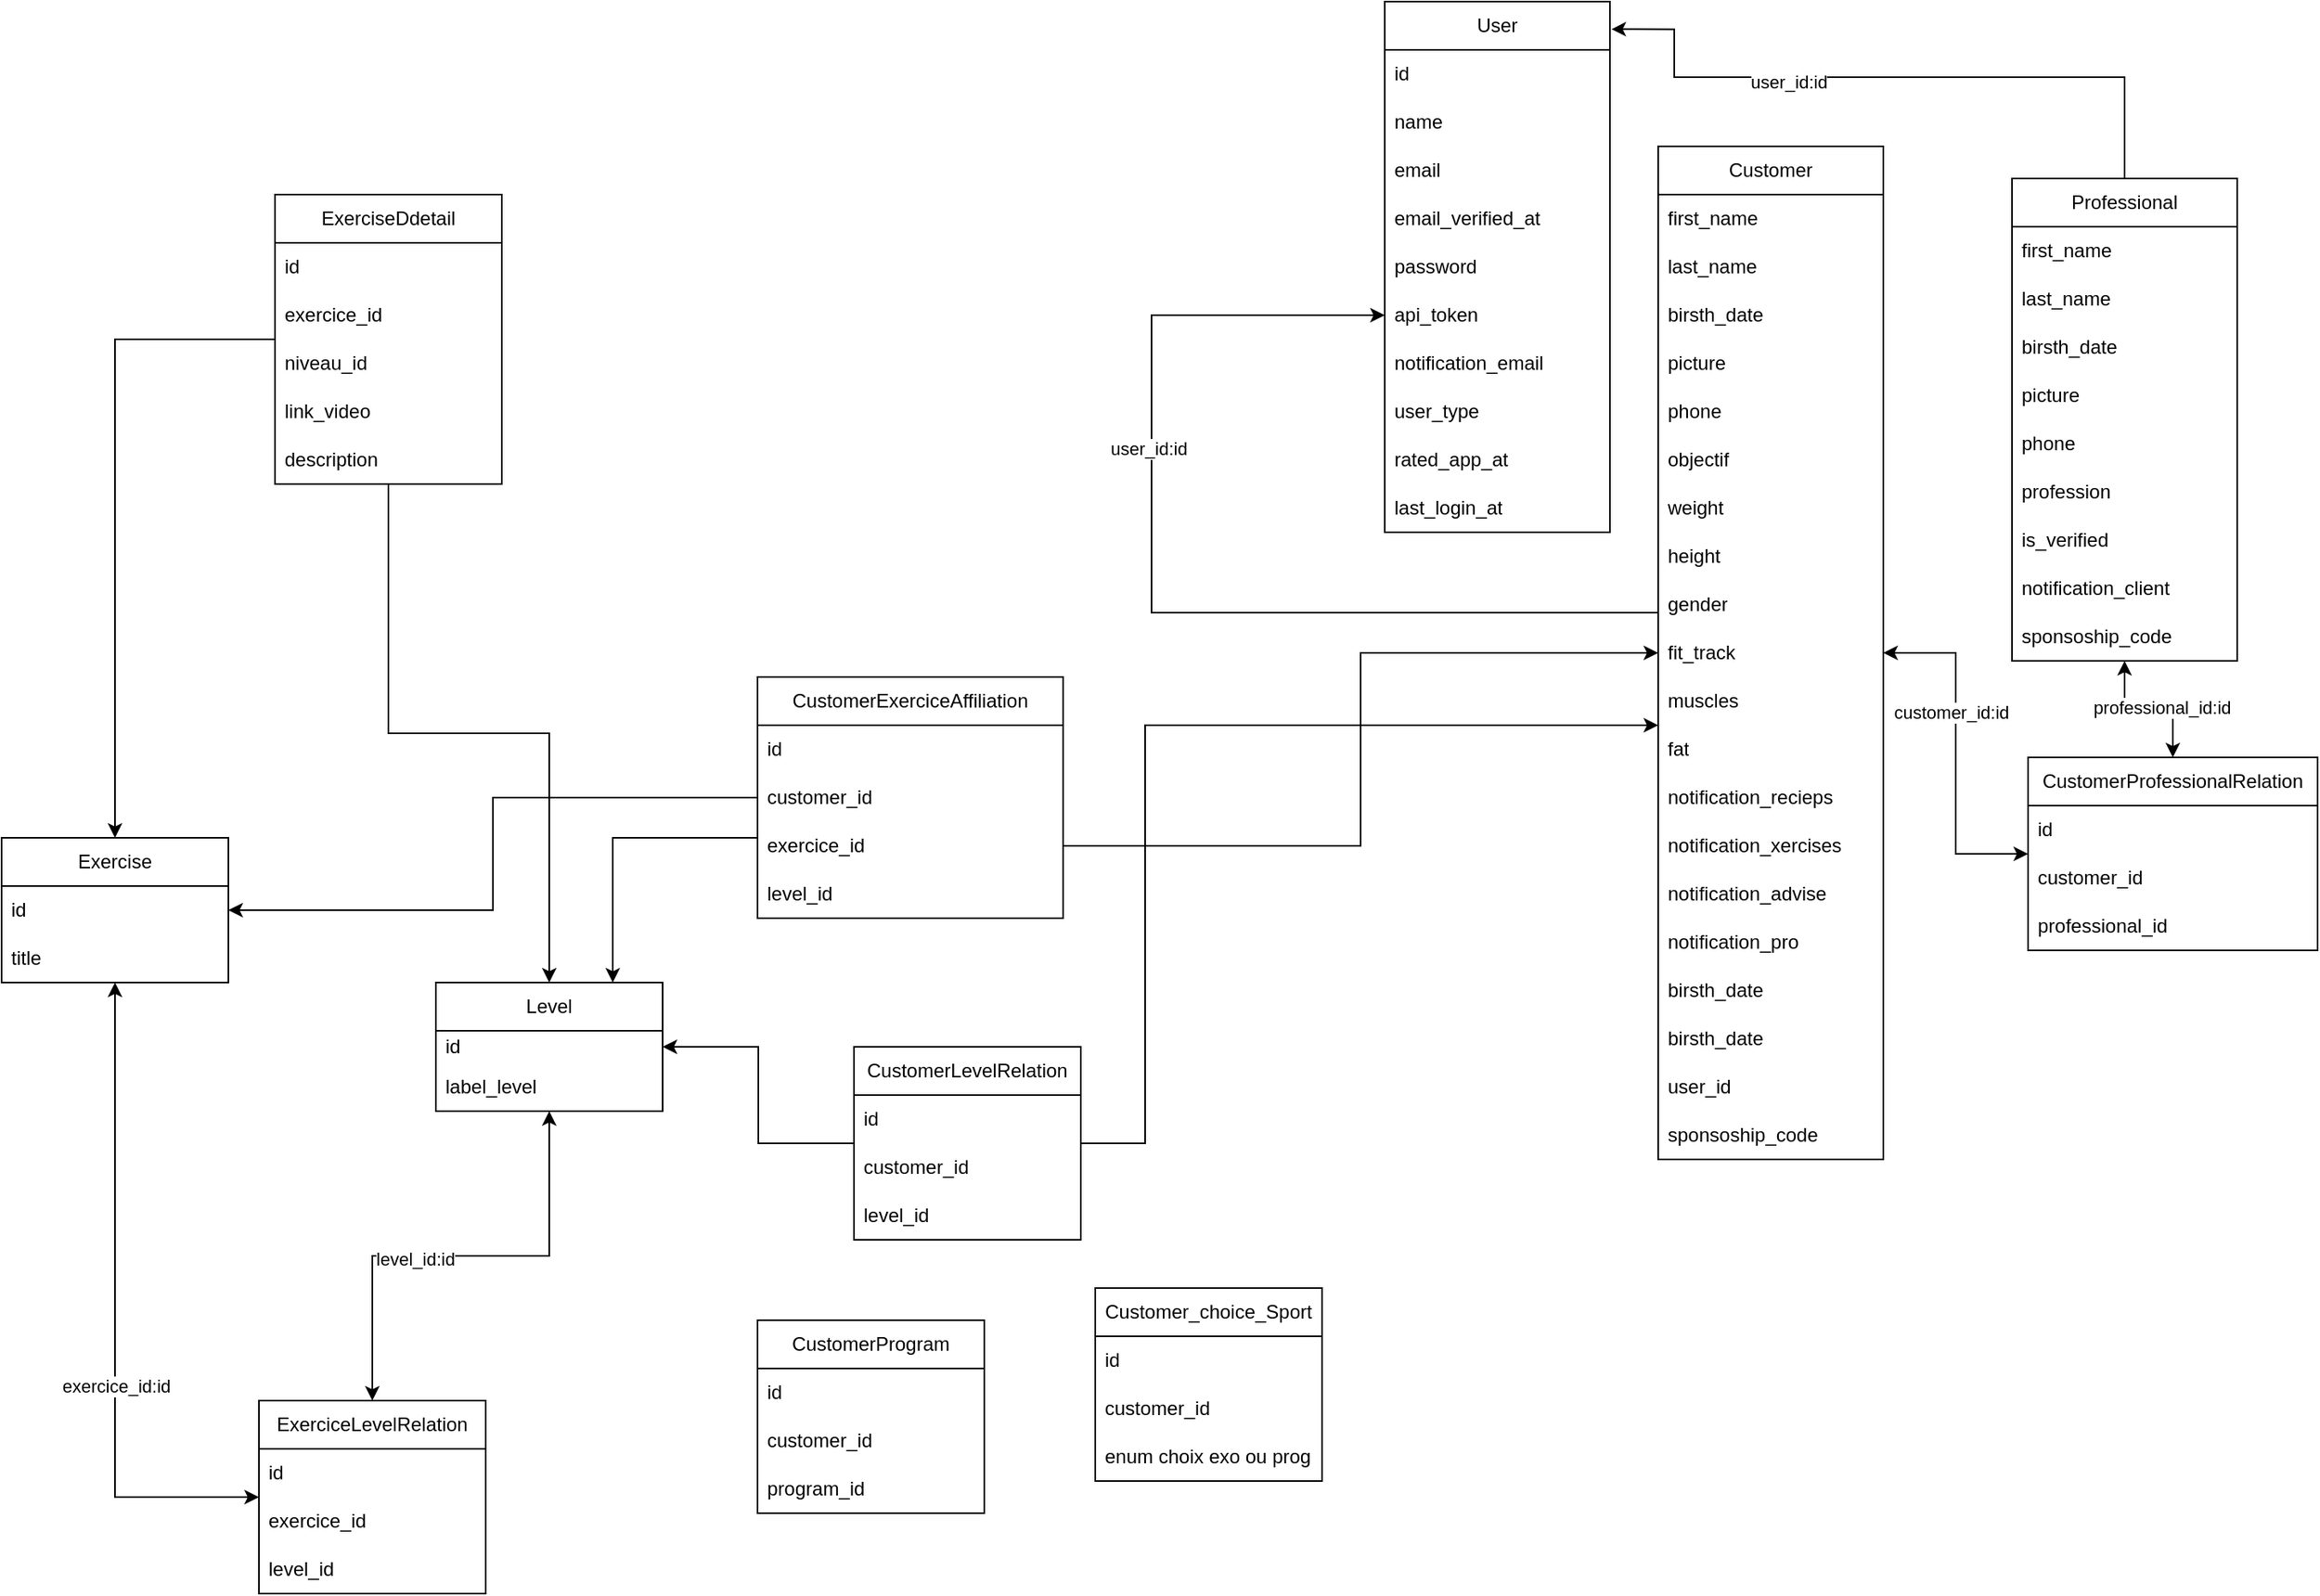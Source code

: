 <mxfile version="22.1.21" type="github">
  <diagram name="Page-1" id="-btVDJnAOsb9r5y344Yb">
    <mxGraphModel dx="2034" dy="1367" grid="1" gridSize="10" guides="1" tooltips="1" connect="1" arrows="1" fold="1" page="1" pageScale="1" pageWidth="827" pageHeight="1169" math="0" shadow="0">
      <root>
        <mxCell id="0" />
        <mxCell id="1" parent="0" />
        <mxCell id="vdO3cK1JsAac6ZCJuxiq-1" value="User" style="swimlane;fontStyle=0;childLayout=stackLayout;horizontal=1;startSize=30;horizontalStack=0;resizeParent=1;resizeParentMax=0;resizeLast=0;collapsible=1;marginBottom=0;whiteSpace=wrap;html=1;" vertex="1" parent="1">
          <mxGeometry x="480" y="80" width="140" height="330" as="geometry" />
        </mxCell>
        <mxCell id="vdO3cK1JsAac6ZCJuxiq-2" value="id" style="text;strokeColor=none;fillColor=none;align=left;verticalAlign=middle;spacingLeft=4;spacingRight=4;overflow=hidden;points=[[0,0.5],[1,0.5]];portConstraint=eastwest;rotatable=0;whiteSpace=wrap;html=1;" vertex="1" parent="vdO3cK1JsAac6ZCJuxiq-1">
          <mxGeometry y="30" width="140" height="30" as="geometry" />
        </mxCell>
        <mxCell id="vdO3cK1JsAac6ZCJuxiq-3" value="name" style="text;strokeColor=none;fillColor=none;align=left;verticalAlign=middle;spacingLeft=4;spacingRight=4;overflow=hidden;points=[[0,0.5],[1,0.5]];portConstraint=eastwest;rotatable=0;whiteSpace=wrap;html=1;" vertex="1" parent="vdO3cK1JsAac6ZCJuxiq-1">
          <mxGeometry y="60" width="140" height="30" as="geometry" />
        </mxCell>
        <mxCell id="vdO3cK1JsAac6ZCJuxiq-5" value="email" style="text;strokeColor=none;fillColor=none;align=left;verticalAlign=middle;spacingLeft=4;spacingRight=4;overflow=hidden;points=[[0,0.5],[1,0.5]];portConstraint=eastwest;rotatable=0;whiteSpace=wrap;html=1;" vertex="1" parent="vdO3cK1JsAac6ZCJuxiq-1">
          <mxGeometry y="90" width="140" height="30" as="geometry" />
        </mxCell>
        <mxCell id="vdO3cK1JsAac6ZCJuxiq-4" value="email_verified_at" style="text;strokeColor=none;fillColor=none;align=left;verticalAlign=middle;spacingLeft=4;spacingRight=4;overflow=hidden;points=[[0,0.5],[1,0.5]];portConstraint=eastwest;rotatable=0;whiteSpace=wrap;html=1;" vertex="1" parent="vdO3cK1JsAac6ZCJuxiq-1">
          <mxGeometry y="120" width="140" height="30" as="geometry" />
        </mxCell>
        <mxCell id="vdO3cK1JsAac6ZCJuxiq-11" value="password" style="text;strokeColor=none;fillColor=none;align=left;verticalAlign=middle;spacingLeft=4;spacingRight=4;overflow=hidden;points=[[0,0.5],[1,0.5]];portConstraint=eastwest;rotatable=0;whiteSpace=wrap;html=1;" vertex="1" parent="vdO3cK1JsAac6ZCJuxiq-1">
          <mxGeometry y="150" width="140" height="30" as="geometry" />
        </mxCell>
        <mxCell id="vdO3cK1JsAac6ZCJuxiq-12" value="api_token" style="text;strokeColor=none;fillColor=none;align=left;verticalAlign=middle;spacingLeft=4;spacingRight=4;overflow=hidden;points=[[0,0.5],[1,0.5]];portConstraint=eastwest;rotatable=0;whiteSpace=wrap;html=1;" vertex="1" parent="vdO3cK1JsAac6ZCJuxiq-1">
          <mxGeometry y="180" width="140" height="30" as="geometry" />
        </mxCell>
        <mxCell id="vdO3cK1JsAac6ZCJuxiq-13" value="notification_email" style="text;strokeColor=none;fillColor=none;align=left;verticalAlign=middle;spacingLeft=4;spacingRight=4;overflow=hidden;points=[[0,0.5],[1,0.5]];portConstraint=eastwest;rotatable=0;whiteSpace=wrap;html=1;" vertex="1" parent="vdO3cK1JsAac6ZCJuxiq-1">
          <mxGeometry y="210" width="140" height="30" as="geometry" />
        </mxCell>
        <mxCell id="vdO3cK1JsAac6ZCJuxiq-14" value="user_type" style="text;strokeColor=none;fillColor=none;align=left;verticalAlign=middle;spacingLeft=4;spacingRight=4;overflow=hidden;points=[[0,0.5],[1,0.5]];portConstraint=eastwest;rotatable=0;whiteSpace=wrap;html=1;" vertex="1" parent="vdO3cK1JsAac6ZCJuxiq-1">
          <mxGeometry y="240" width="140" height="30" as="geometry" />
        </mxCell>
        <mxCell id="vdO3cK1JsAac6ZCJuxiq-10" value="rated_app_at" style="text;strokeColor=none;fillColor=none;align=left;verticalAlign=middle;spacingLeft=4;spacingRight=4;overflow=hidden;points=[[0,0.5],[1,0.5]];portConstraint=eastwest;rotatable=0;whiteSpace=wrap;html=1;" vertex="1" parent="vdO3cK1JsAac6ZCJuxiq-1">
          <mxGeometry y="270" width="140" height="30" as="geometry" />
        </mxCell>
        <mxCell id="vdO3cK1JsAac6ZCJuxiq-8" value="last_login_at" style="text;strokeColor=none;fillColor=none;align=left;verticalAlign=middle;spacingLeft=4;spacingRight=4;overflow=hidden;points=[[0,0.5],[1,0.5]];portConstraint=eastwest;rotatable=0;whiteSpace=wrap;html=1;" vertex="1" parent="vdO3cK1JsAac6ZCJuxiq-1">
          <mxGeometry y="300" width="140" height="30" as="geometry" />
        </mxCell>
        <mxCell id="vdO3cK1JsAac6ZCJuxiq-118" style="edgeStyle=orthogonalEdgeStyle;rounded=0;orthogonalLoop=1;jettySize=auto;html=1;" edge="1" parent="1" source="vdO3cK1JsAac6ZCJuxiq-16" target="vdO3cK1JsAac6ZCJuxiq-1">
          <mxGeometry relative="1" as="geometry">
            <Array as="points">
              <mxPoint x="335" y="460" />
              <mxPoint x="335" y="275" />
            </Array>
          </mxGeometry>
        </mxCell>
        <mxCell id="vdO3cK1JsAac6ZCJuxiq-124" value="user_id:id" style="edgeLabel;html=1;align=center;verticalAlign=middle;resizable=0;points=[];" vertex="1" connectable="0" parent="vdO3cK1JsAac6ZCJuxiq-118">
          <mxGeometry x="0.293" y="2" relative="1" as="geometry">
            <mxPoint as="offset" />
          </mxGeometry>
        </mxCell>
        <mxCell id="vdO3cK1JsAac6ZCJuxiq-16" value="Customer" style="swimlane;fontStyle=0;childLayout=stackLayout;horizontal=1;startSize=30;horizontalStack=0;resizeParent=1;resizeParentMax=0;resizeLast=0;collapsible=1;marginBottom=0;whiteSpace=wrap;html=1;" vertex="1" parent="1">
          <mxGeometry x="650" y="170" width="140" height="630" as="geometry" />
        </mxCell>
        <mxCell id="vdO3cK1JsAac6ZCJuxiq-17" value="first_name" style="text;strokeColor=none;fillColor=none;align=left;verticalAlign=middle;spacingLeft=4;spacingRight=4;overflow=hidden;points=[[0,0.5],[1,0.5]];portConstraint=eastwest;rotatable=0;whiteSpace=wrap;html=1;" vertex="1" parent="vdO3cK1JsAac6ZCJuxiq-16">
          <mxGeometry y="30" width="140" height="30" as="geometry" />
        </mxCell>
        <mxCell id="vdO3cK1JsAac6ZCJuxiq-18" value="last_name" style="text;strokeColor=none;fillColor=none;align=left;verticalAlign=middle;spacingLeft=4;spacingRight=4;overflow=hidden;points=[[0,0.5],[1,0.5]];portConstraint=eastwest;rotatable=0;whiteSpace=wrap;html=1;" vertex="1" parent="vdO3cK1JsAac6ZCJuxiq-16">
          <mxGeometry y="60" width="140" height="30" as="geometry" />
        </mxCell>
        <mxCell id="vdO3cK1JsAac6ZCJuxiq-20" value="birsth_date" style="text;strokeColor=none;fillColor=none;align=left;verticalAlign=middle;spacingLeft=4;spacingRight=4;overflow=hidden;points=[[0,0.5],[1,0.5]];portConstraint=eastwest;rotatable=0;whiteSpace=wrap;html=1;" vertex="1" parent="vdO3cK1JsAac6ZCJuxiq-16">
          <mxGeometry y="90" width="140" height="30" as="geometry" />
        </mxCell>
        <mxCell id="vdO3cK1JsAac6ZCJuxiq-72" value="picture" style="text;strokeColor=none;fillColor=none;align=left;verticalAlign=middle;spacingLeft=4;spacingRight=4;overflow=hidden;points=[[0,0.5],[1,0.5]];portConstraint=eastwest;rotatable=0;whiteSpace=wrap;html=1;" vertex="1" parent="vdO3cK1JsAac6ZCJuxiq-16">
          <mxGeometry y="120" width="140" height="30" as="geometry" />
        </mxCell>
        <mxCell id="vdO3cK1JsAac6ZCJuxiq-25" value="phone" style="text;strokeColor=none;fillColor=none;align=left;verticalAlign=middle;spacingLeft=4;spacingRight=4;overflow=hidden;points=[[0,0.5],[1,0.5]];portConstraint=eastwest;rotatable=0;whiteSpace=wrap;html=1;" vertex="1" parent="vdO3cK1JsAac6ZCJuxiq-16">
          <mxGeometry y="150" width="140" height="30" as="geometry" />
        </mxCell>
        <mxCell id="vdO3cK1JsAac6ZCJuxiq-24" value="objectif&amp;nbsp;" style="text;strokeColor=none;fillColor=none;align=left;verticalAlign=middle;spacingLeft=4;spacingRight=4;overflow=hidden;points=[[0,0.5],[1,0.5]];portConstraint=eastwest;rotatable=0;whiteSpace=wrap;html=1;" vertex="1" parent="vdO3cK1JsAac6ZCJuxiq-16">
          <mxGeometry y="180" width="140" height="30" as="geometry" />
        </mxCell>
        <mxCell id="vdO3cK1JsAac6ZCJuxiq-23" value="weight" style="text;strokeColor=none;fillColor=none;align=left;verticalAlign=middle;spacingLeft=4;spacingRight=4;overflow=hidden;points=[[0,0.5],[1,0.5]];portConstraint=eastwest;rotatable=0;whiteSpace=wrap;html=1;" vertex="1" parent="vdO3cK1JsAac6ZCJuxiq-16">
          <mxGeometry y="210" width="140" height="30" as="geometry" />
        </mxCell>
        <mxCell id="vdO3cK1JsAac6ZCJuxiq-22" value="height" style="text;strokeColor=none;fillColor=none;align=left;verticalAlign=middle;spacingLeft=4;spacingRight=4;overflow=hidden;points=[[0,0.5],[1,0.5]];portConstraint=eastwest;rotatable=0;whiteSpace=wrap;html=1;" vertex="1" parent="vdO3cK1JsAac6ZCJuxiq-16">
          <mxGeometry y="240" width="140" height="30" as="geometry" />
        </mxCell>
        <mxCell id="vdO3cK1JsAac6ZCJuxiq-19" value="gender" style="text;strokeColor=none;fillColor=none;align=left;verticalAlign=middle;spacingLeft=4;spacingRight=4;overflow=hidden;points=[[0,0.5],[1,0.5]];portConstraint=eastwest;rotatable=0;whiteSpace=wrap;html=1;" vertex="1" parent="vdO3cK1JsAac6ZCJuxiq-16">
          <mxGeometry y="270" width="140" height="30" as="geometry" />
        </mxCell>
        <mxCell id="vdO3cK1JsAac6ZCJuxiq-76" value="fit_track" style="text;strokeColor=none;fillColor=none;align=left;verticalAlign=middle;spacingLeft=4;spacingRight=4;overflow=hidden;points=[[0,0.5],[1,0.5]];portConstraint=eastwest;rotatable=0;whiteSpace=wrap;html=1;" vertex="1" parent="vdO3cK1JsAac6ZCJuxiq-16">
          <mxGeometry y="300" width="140" height="30" as="geometry" />
        </mxCell>
        <mxCell id="vdO3cK1JsAac6ZCJuxiq-75" value="muscles" style="text;strokeColor=none;fillColor=none;align=left;verticalAlign=middle;spacingLeft=4;spacingRight=4;overflow=hidden;points=[[0,0.5],[1,0.5]];portConstraint=eastwest;rotatable=0;whiteSpace=wrap;html=1;" vertex="1" parent="vdO3cK1JsAac6ZCJuxiq-16">
          <mxGeometry y="330" width="140" height="30" as="geometry" />
        </mxCell>
        <mxCell id="vdO3cK1JsAac6ZCJuxiq-26" value="fat" style="text;strokeColor=none;fillColor=none;align=left;verticalAlign=middle;spacingLeft=4;spacingRight=4;overflow=hidden;points=[[0,0.5],[1,0.5]];portConstraint=eastwest;rotatable=0;whiteSpace=wrap;html=1;" vertex="1" parent="vdO3cK1JsAac6ZCJuxiq-16">
          <mxGeometry y="360" width="140" height="30" as="geometry" />
        </mxCell>
        <mxCell id="vdO3cK1JsAac6ZCJuxiq-7" value="notification_recieps" style="text;strokeColor=none;fillColor=none;align=left;verticalAlign=middle;spacingLeft=4;spacingRight=4;overflow=hidden;points=[[0,0.5],[1,0.5]];portConstraint=eastwest;rotatable=0;whiteSpace=wrap;html=1;" vertex="1" parent="vdO3cK1JsAac6ZCJuxiq-16">
          <mxGeometry y="390" width="140" height="30" as="geometry" />
        </mxCell>
        <mxCell id="vdO3cK1JsAac6ZCJuxiq-6" value="notification_xercises" style="text;strokeColor=none;fillColor=none;align=left;verticalAlign=middle;spacingLeft=4;spacingRight=4;overflow=hidden;points=[[0,0.5],[1,0.5]];portConstraint=eastwest;rotatable=0;whiteSpace=wrap;html=1;" vertex="1" parent="vdO3cK1JsAac6ZCJuxiq-16">
          <mxGeometry y="420" width="140" height="30" as="geometry" />
        </mxCell>
        <mxCell id="vdO3cK1JsAac6ZCJuxiq-98" value="notification_advise" style="text;strokeColor=none;fillColor=none;align=left;verticalAlign=middle;spacingLeft=4;spacingRight=4;overflow=hidden;points=[[0,0.5],[1,0.5]];portConstraint=eastwest;rotatable=0;whiteSpace=wrap;html=1;" vertex="1" parent="vdO3cK1JsAac6ZCJuxiq-16">
          <mxGeometry y="450" width="140" height="30" as="geometry" />
        </mxCell>
        <mxCell id="vdO3cK1JsAac6ZCJuxiq-101" value="notification_pro" style="text;strokeColor=none;fillColor=none;align=left;verticalAlign=middle;spacingLeft=4;spacingRight=4;overflow=hidden;points=[[0,0.5],[1,0.5]];portConstraint=eastwest;rotatable=0;whiteSpace=wrap;html=1;" vertex="1" parent="vdO3cK1JsAac6ZCJuxiq-16">
          <mxGeometry y="480" width="140" height="30" as="geometry" />
        </mxCell>
        <mxCell id="vdO3cK1JsAac6ZCJuxiq-73" value="birsth_date" style="text;strokeColor=none;fillColor=none;align=left;verticalAlign=middle;spacingLeft=4;spacingRight=4;overflow=hidden;points=[[0,0.5],[1,0.5]];portConstraint=eastwest;rotatable=0;whiteSpace=wrap;html=1;" vertex="1" parent="vdO3cK1JsAac6ZCJuxiq-16">
          <mxGeometry y="510" width="140" height="30" as="geometry" />
        </mxCell>
        <mxCell id="vdO3cK1JsAac6ZCJuxiq-74" value="birsth_date" style="text;strokeColor=none;fillColor=none;align=left;verticalAlign=middle;spacingLeft=4;spacingRight=4;overflow=hidden;points=[[0,0.5],[1,0.5]];portConstraint=eastwest;rotatable=0;whiteSpace=wrap;html=1;" vertex="1" parent="vdO3cK1JsAac6ZCJuxiq-16">
          <mxGeometry y="540" width="140" height="30" as="geometry" />
        </mxCell>
        <mxCell id="vdO3cK1JsAac6ZCJuxiq-71" value="user_id" style="text;strokeColor=none;fillColor=none;align=left;verticalAlign=middle;spacingLeft=4;spacingRight=4;overflow=hidden;points=[[0,0.5],[1,0.5]];portConstraint=eastwest;rotatable=0;whiteSpace=wrap;html=1;" vertex="1" parent="vdO3cK1JsAac6ZCJuxiq-16">
          <mxGeometry y="570" width="140" height="30" as="geometry" />
        </mxCell>
        <mxCell id="vdO3cK1JsAac6ZCJuxiq-21" value="sponsoship_code" style="text;strokeColor=none;fillColor=none;align=left;verticalAlign=middle;spacingLeft=4;spacingRight=4;overflow=hidden;points=[[0,0.5],[1,0.5]];portConstraint=eastwest;rotatable=0;whiteSpace=wrap;html=1;" vertex="1" parent="vdO3cK1JsAac6ZCJuxiq-16">
          <mxGeometry y="600" width="140" height="30" as="geometry" />
        </mxCell>
        <mxCell id="vdO3cK1JsAac6ZCJuxiq-117" style="edgeStyle=orthogonalEdgeStyle;rounded=0;orthogonalLoop=1;jettySize=auto;html=1;entryX=1.007;entryY=0.052;entryDx=0;entryDy=0;entryPerimeter=0;" edge="1" parent="1" source="vdO3cK1JsAac6ZCJuxiq-80" target="vdO3cK1JsAac6ZCJuxiq-1">
          <mxGeometry relative="1" as="geometry">
            <Array as="points">
              <mxPoint x="660" y="127" />
            </Array>
          </mxGeometry>
        </mxCell>
        <mxCell id="vdO3cK1JsAac6ZCJuxiq-123" value="user_id:id" style="edgeLabel;html=1;align=center;verticalAlign=middle;resizable=0;points=[];" vertex="1" connectable="0" parent="vdO3cK1JsAac6ZCJuxiq-117">
          <mxGeometry x="0.322" y="3" relative="1" as="geometry">
            <mxPoint as="offset" />
          </mxGeometry>
        </mxCell>
        <mxCell id="vdO3cK1JsAac6ZCJuxiq-80" value="Professional" style="swimlane;fontStyle=0;childLayout=stackLayout;horizontal=1;startSize=30;horizontalStack=0;resizeParent=1;resizeParentMax=0;resizeLast=0;collapsible=1;marginBottom=0;whiteSpace=wrap;html=1;" vertex="1" parent="1">
          <mxGeometry x="870" y="190" width="140" height="300" as="geometry" />
        </mxCell>
        <mxCell id="vdO3cK1JsAac6ZCJuxiq-81" value="first_name" style="text;strokeColor=none;fillColor=none;align=left;verticalAlign=middle;spacingLeft=4;spacingRight=4;overflow=hidden;points=[[0,0.5],[1,0.5]];portConstraint=eastwest;rotatable=0;whiteSpace=wrap;html=1;" vertex="1" parent="vdO3cK1JsAac6ZCJuxiq-80">
          <mxGeometry y="30" width="140" height="30" as="geometry" />
        </mxCell>
        <mxCell id="vdO3cK1JsAac6ZCJuxiq-82" value="last_name" style="text;strokeColor=none;fillColor=none;align=left;verticalAlign=middle;spacingLeft=4;spacingRight=4;overflow=hidden;points=[[0,0.5],[1,0.5]];portConstraint=eastwest;rotatable=0;whiteSpace=wrap;html=1;" vertex="1" parent="vdO3cK1JsAac6ZCJuxiq-80">
          <mxGeometry y="60" width="140" height="30" as="geometry" />
        </mxCell>
        <mxCell id="vdO3cK1JsAac6ZCJuxiq-83" value="birsth_date" style="text;strokeColor=none;fillColor=none;align=left;verticalAlign=middle;spacingLeft=4;spacingRight=4;overflow=hidden;points=[[0,0.5],[1,0.5]];portConstraint=eastwest;rotatable=0;whiteSpace=wrap;html=1;" vertex="1" parent="vdO3cK1JsAac6ZCJuxiq-80">
          <mxGeometry y="90" width="140" height="30" as="geometry" />
        </mxCell>
        <mxCell id="vdO3cK1JsAac6ZCJuxiq-84" value="picture" style="text;strokeColor=none;fillColor=none;align=left;verticalAlign=middle;spacingLeft=4;spacingRight=4;overflow=hidden;points=[[0,0.5],[1,0.5]];portConstraint=eastwest;rotatable=0;whiteSpace=wrap;html=1;" vertex="1" parent="vdO3cK1JsAac6ZCJuxiq-80">
          <mxGeometry y="120" width="140" height="30" as="geometry" />
        </mxCell>
        <mxCell id="vdO3cK1JsAac6ZCJuxiq-85" value="phone" style="text;strokeColor=none;fillColor=none;align=left;verticalAlign=middle;spacingLeft=4;spacingRight=4;overflow=hidden;points=[[0,0.5],[1,0.5]];portConstraint=eastwest;rotatable=0;whiteSpace=wrap;html=1;" vertex="1" parent="vdO3cK1JsAac6ZCJuxiq-80">
          <mxGeometry y="150" width="140" height="30" as="geometry" />
        </mxCell>
        <mxCell id="vdO3cK1JsAac6ZCJuxiq-86" value="profession" style="text;strokeColor=none;fillColor=none;align=left;verticalAlign=middle;spacingLeft=4;spacingRight=4;overflow=hidden;points=[[0,0.5],[1,0.5]];portConstraint=eastwest;rotatable=0;whiteSpace=wrap;html=1;" vertex="1" parent="vdO3cK1JsAac6ZCJuxiq-80">
          <mxGeometry y="180" width="140" height="30" as="geometry" />
        </mxCell>
        <mxCell id="vdO3cK1JsAac6ZCJuxiq-87" value="is_verified" style="text;strokeColor=none;fillColor=none;align=left;verticalAlign=middle;spacingLeft=4;spacingRight=4;overflow=hidden;points=[[0,0.5],[1,0.5]];portConstraint=eastwest;rotatable=0;whiteSpace=wrap;html=1;" vertex="1" parent="vdO3cK1JsAac6ZCJuxiq-80">
          <mxGeometry y="210" width="140" height="30" as="geometry" />
        </mxCell>
        <mxCell id="vdO3cK1JsAac6ZCJuxiq-100" value="notification_client" style="text;strokeColor=none;fillColor=none;align=left;verticalAlign=middle;spacingLeft=4;spacingRight=4;overflow=hidden;points=[[0,0.5],[1,0.5]];portConstraint=eastwest;rotatable=0;whiteSpace=wrap;html=1;" vertex="1" parent="vdO3cK1JsAac6ZCJuxiq-80">
          <mxGeometry y="240" width="140" height="30" as="geometry" />
        </mxCell>
        <mxCell id="vdO3cK1JsAac6ZCJuxiq-96" value="sponsoship_code" style="text;strokeColor=none;fillColor=none;align=left;verticalAlign=middle;spacingLeft=4;spacingRight=4;overflow=hidden;points=[[0,0.5],[1,0.5]];portConstraint=eastwest;rotatable=0;whiteSpace=wrap;html=1;" vertex="1" parent="vdO3cK1JsAac6ZCJuxiq-80">
          <mxGeometry y="270" width="140" height="30" as="geometry" />
        </mxCell>
        <mxCell id="vdO3cK1JsAac6ZCJuxiq-115" style="edgeStyle=orthogonalEdgeStyle;rounded=0;orthogonalLoop=1;jettySize=auto;html=1;startArrow=classic;startFill=1;" edge="1" parent="1" source="vdO3cK1JsAac6ZCJuxiq-102" target="vdO3cK1JsAac6ZCJuxiq-80">
          <mxGeometry relative="1" as="geometry" />
        </mxCell>
        <mxCell id="vdO3cK1JsAac6ZCJuxiq-126" value="professional_id:id" style="edgeLabel;html=1;align=center;verticalAlign=middle;resizable=0;points=[];" vertex="1" connectable="0" parent="vdO3cK1JsAac6ZCJuxiq-115">
          <mxGeometry x="-0.167" y="-1" relative="1" as="geometry">
            <mxPoint as="offset" />
          </mxGeometry>
        </mxCell>
        <mxCell id="vdO3cK1JsAac6ZCJuxiq-116" style="edgeStyle=orthogonalEdgeStyle;rounded=0;orthogonalLoop=1;jettySize=auto;html=1;startArrow=classic;startFill=1;" edge="1" parent="1" source="vdO3cK1JsAac6ZCJuxiq-102" target="vdO3cK1JsAac6ZCJuxiq-16">
          <mxGeometry relative="1" as="geometry" />
        </mxCell>
        <mxCell id="vdO3cK1JsAac6ZCJuxiq-125" value="customer_id:id" style="edgeLabel;html=1;align=center;verticalAlign=middle;resizable=0;points=[];" vertex="1" connectable="0" parent="vdO3cK1JsAac6ZCJuxiq-116">
          <mxGeometry x="0.243" y="3" relative="1" as="geometry">
            <mxPoint as="offset" />
          </mxGeometry>
        </mxCell>
        <mxCell id="vdO3cK1JsAac6ZCJuxiq-102" value="CustomerProfessionalRelation" style="swimlane;fontStyle=0;childLayout=stackLayout;horizontal=1;startSize=30;horizontalStack=0;resizeParent=1;resizeParentMax=0;resizeLast=0;collapsible=1;marginBottom=0;whiteSpace=wrap;html=1;" vertex="1" parent="1">
          <mxGeometry x="880" y="550" width="180" height="120" as="geometry" />
        </mxCell>
        <mxCell id="vdO3cK1JsAac6ZCJuxiq-105" value="id" style="text;strokeColor=none;fillColor=none;align=left;verticalAlign=middle;spacingLeft=4;spacingRight=4;overflow=hidden;points=[[0,0.5],[1,0.5]];portConstraint=eastwest;rotatable=0;whiteSpace=wrap;html=1;" vertex="1" parent="vdO3cK1JsAac6ZCJuxiq-102">
          <mxGeometry y="30" width="180" height="30" as="geometry" />
        </mxCell>
        <mxCell id="vdO3cK1JsAac6ZCJuxiq-114" value="customer_id" style="text;strokeColor=none;fillColor=none;align=left;verticalAlign=middle;spacingLeft=4;spacingRight=4;overflow=hidden;points=[[0,0.5],[1,0.5]];portConstraint=eastwest;rotatable=0;whiteSpace=wrap;html=1;" vertex="1" parent="vdO3cK1JsAac6ZCJuxiq-102">
          <mxGeometry y="60" width="180" height="30" as="geometry" />
        </mxCell>
        <mxCell id="vdO3cK1JsAac6ZCJuxiq-112" value="professional_id" style="text;strokeColor=none;fillColor=none;align=left;verticalAlign=middle;spacingLeft=4;spacingRight=4;overflow=hidden;points=[[0,0.5],[1,0.5]];portConstraint=eastwest;rotatable=0;whiteSpace=wrap;html=1;" vertex="1" parent="vdO3cK1JsAac6ZCJuxiq-102">
          <mxGeometry y="90" width="180" height="30" as="geometry" />
        </mxCell>
        <mxCell id="vdO3cK1JsAac6ZCJuxiq-119" value="Exercise" style="swimlane;fontStyle=0;childLayout=stackLayout;horizontal=1;startSize=30;horizontalStack=0;resizeParent=1;resizeParentMax=0;resizeLast=0;collapsible=1;marginBottom=0;whiteSpace=wrap;html=1;" vertex="1" parent="1">
          <mxGeometry x="-380" y="600" width="141" height="90" as="geometry" />
        </mxCell>
        <mxCell id="vdO3cK1JsAac6ZCJuxiq-120" value="id" style="text;strokeColor=none;fillColor=none;align=left;verticalAlign=middle;spacingLeft=4;spacingRight=4;overflow=hidden;points=[[0,0.5],[1,0.5]];portConstraint=eastwest;rotatable=0;whiteSpace=wrap;html=1;" vertex="1" parent="vdO3cK1JsAac6ZCJuxiq-119">
          <mxGeometry y="30" width="141" height="30" as="geometry" />
        </mxCell>
        <mxCell id="vdO3cK1JsAac6ZCJuxiq-129" value="title" style="text;strokeColor=none;fillColor=none;align=left;verticalAlign=middle;spacingLeft=4;spacingRight=4;overflow=hidden;points=[[0,0.5],[1,0.5]];portConstraint=eastwest;rotatable=0;whiteSpace=wrap;html=1;" vertex="1" parent="vdO3cK1JsAac6ZCJuxiq-119">
          <mxGeometry y="60" width="141" height="30" as="geometry" />
        </mxCell>
        <mxCell id="vdO3cK1JsAac6ZCJuxiq-148" style="edgeStyle=orthogonalEdgeStyle;rounded=0;orthogonalLoop=1;jettySize=auto;html=1;startArrow=classic;startFill=1;" edge="1" parent="1" source="vdO3cK1JsAac6ZCJuxiq-131" target="vdO3cK1JsAac6ZCJuxiq-119">
          <mxGeometry relative="1" as="geometry" />
        </mxCell>
        <mxCell id="vdO3cK1JsAac6ZCJuxiq-150" value="exercice_id:id" style="edgeLabel;html=1;align=center;verticalAlign=middle;resizable=0;points=[];" vertex="1" connectable="0" parent="vdO3cK1JsAac6ZCJuxiq-148">
          <mxGeometry x="-0.224" y="1" relative="1" as="geometry">
            <mxPoint x="1" as="offset" />
          </mxGeometry>
        </mxCell>
        <mxCell id="vdO3cK1JsAac6ZCJuxiq-149" style="edgeStyle=orthogonalEdgeStyle;rounded=0;orthogonalLoop=1;jettySize=auto;html=1;startArrow=classic;startFill=1;" edge="1" parent="1" source="vdO3cK1JsAac6ZCJuxiq-131" target="vdO3cK1JsAac6ZCJuxiq-137">
          <mxGeometry relative="1" as="geometry" />
        </mxCell>
        <mxCell id="vdO3cK1JsAac6ZCJuxiq-151" value="level_id:id" style="edgeLabel;html=1;align=center;verticalAlign=middle;resizable=0;points=[];" vertex="1" connectable="0" parent="vdO3cK1JsAac6ZCJuxiq-149">
          <mxGeometry x="-0.202" y="-2" relative="1" as="geometry">
            <mxPoint x="1" as="offset" />
          </mxGeometry>
        </mxCell>
        <mxCell id="vdO3cK1JsAac6ZCJuxiq-131" value="ExerciceLevelRelation" style="swimlane;fontStyle=0;childLayout=stackLayout;horizontal=1;startSize=30;horizontalStack=0;resizeParent=1;resizeParentMax=0;resizeLast=0;collapsible=1;marginBottom=0;whiteSpace=wrap;html=1;" vertex="1" parent="1">
          <mxGeometry x="-220" y="950" width="141" height="120" as="geometry" />
        </mxCell>
        <mxCell id="vdO3cK1JsAac6ZCJuxiq-132" value="id" style="text;strokeColor=none;fillColor=none;align=left;verticalAlign=middle;spacingLeft=4;spacingRight=4;overflow=hidden;points=[[0,0.5],[1,0.5]];portConstraint=eastwest;rotatable=0;whiteSpace=wrap;html=1;" vertex="1" parent="vdO3cK1JsAac6ZCJuxiq-131">
          <mxGeometry y="30" width="141" height="30" as="geometry" />
        </mxCell>
        <mxCell id="vdO3cK1JsAac6ZCJuxiq-133" value="exercice_id" style="text;strokeColor=none;fillColor=none;align=left;verticalAlign=middle;spacingLeft=4;spacingRight=4;overflow=hidden;points=[[0,0.5],[1,0.5]];portConstraint=eastwest;rotatable=0;whiteSpace=wrap;html=1;" vertex="1" parent="vdO3cK1JsAac6ZCJuxiq-131">
          <mxGeometry y="60" width="141" height="30" as="geometry" />
        </mxCell>
        <mxCell id="vdO3cK1JsAac6ZCJuxiq-134" value="level_id" style="text;strokeColor=none;fillColor=none;align=left;verticalAlign=middle;spacingLeft=4;spacingRight=4;overflow=hidden;points=[[0,0.5],[1,0.5]];portConstraint=eastwest;rotatable=0;whiteSpace=wrap;html=1;" vertex="1" parent="vdO3cK1JsAac6ZCJuxiq-131">
          <mxGeometry y="90" width="141" height="30" as="geometry" />
        </mxCell>
        <mxCell id="vdO3cK1JsAac6ZCJuxiq-137" value="Level" style="swimlane;fontStyle=0;childLayout=stackLayout;horizontal=1;startSize=30;horizontalStack=0;resizeParent=1;resizeParentMax=0;resizeLast=0;collapsible=1;marginBottom=0;whiteSpace=wrap;html=1;" vertex="1" parent="1">
          <mxGeometry x="-110" y="690" width="141" height="80" as="geometry" />
        </mxCell>
        <mxCell id="vdO3cK1JsAac6ZCJuxiq-138" value="id" style="text;strokeColor=none;fillColor=none;align=left;verticalAlign=middle;spacingLeft=4;spacingRight=4;overflow=hidden;points=[[0,0.5],[1,0.5]];portConstraint=eastwest;rotatable=0;whiteSpace=wrap;html=1;" vertex="1" parent="vdO3cK1JsAac6ZCJuxiq-137">
          <mxGeometry y="30" width="141" height="20" as="geometry" />
        </mxCell>
        <mxCell id="vdO3cK1JsAac6ZCJuxiq-139" value="label_level" style="text;strokeColor=none;fillColor=none;align=left;verticalAlign=middle;spacingLeft=4;spacingRight=4;overflow=hidden;points=[[0,0.5],[1,0.5]];portConstraint=eastwest;rotatable=0;whiteSpace=wrap;html=1;" vertex="1" parent="vdO3cK1JsAac6ZCJuxiq-137">
          <mxGeometry y="50" width="141" height="30" as="geometry" />
        </mxCell>
        <mxCell id="vdO3cK1JsAac6ZCJuxiq-153" style="edgeStyle=orthogonalEdgeStyle;rounded=0;orthogonalLoop=1;jettySize=auto;html=1;" edge="1" parent="1" source="vdO3cK1JsAac6ZCJuxiq-142" target="vdO3cK1JsAac6ZCJuxiq-119">
          <mxGeometry relative="1" as="geometry" />
        </mxCell>
        <mxCell id="vdO3cK1JsAac6ZCJuxiq-154" style="edgeStyle=orthogonalEdgeStyle;rounded=0;orthogonalLoop=1;jettySize=auto;html=1;entryX=0.5;entryY=0;entryDx=0;entryDy=0;" edge="1" parent="1" source="vdO3cK1JsAac6ZCJuxiq-142" target="vdO3cK1JsAac6ZCJuxiq-137">
          <mxGeometry relative="1" as="geometry" />
        </mxCell>
        <mxCell id="vdO3cK1JsAac6ZCJuxiq-142" value="ExerciseDdetail" style="swimlane;fontStyle=0;childLayout=stackLayout;horizontal=1;startSize=30;horizontalStack=0;resizeParent=1;resizeParentMax=0;resizeLast=0;collapsible=1;marginBottom=0;whiteSpace=wrap;html=1;" vertex="1" parent="1">
          <mxGeometry x="-210" y="200" width="141" height="180" as="geometry" />
        </mxCell>
        <mxCell id="vdO3cK1JsAac6ZCJuxiq-143" value="id" style="text;strokeColor=none;fillColor=none;align=left;verticalAlign=middle;spacingLeft=4;spacingRight=4;overflow=hidden;points=[[0,0.5],[1,0.5]];portConstraint=eastwest;rotatable=0;whiteSpace=wrap;html=1;" vertex="1" parent="vdO3cK1JsAac6ZCJuxiq-142">
          <mxGeometry y="30" width="141" height="30" as="geometry" />
        </mxCell>
        <mxCell id="vdO3cK1JsAac6ZCJuxiq-144" value="exercice_id" style="text;strokeColor=none;fillColor=none;align=left;verticalAlign=middle;spacingLeft=4;spacingRight=4;overflow=hidden;points=[[0,0.5],[1,0.5]];portConstraint=eastwest;rotatable=0;whiteSpace=wrap;html=1;" vertex="1" parent="vdO3cK1JsAac6ZCJuxiq-142">
          <mxGeometry y="60" width="141" height="30" as="geometry" />
        </mxCell>
        <mxCell id="vdO3cK1JsAac6ZCJuxiq-145" value="niveau_id" style="text;strokeColor=none;fillColor=none;align=left;verticalAlign=middle;spacingLeft=4;spacingRight=4;overflow=hidden;points=[[0,0.5],[1,0.5]];portConstraint=eastwest;rotatable=0;whiteSpace=wrap;html=1;" vertex="1" parent="vdO3cK1JsAac6ZCJuxiq-142">
          <mxGeometry y="90" width="141" height="30" as="geometry" />
        </mxCell>
        <mxCell id="vdO3cK1JsAac6ZCJuxiq-146" value="link_video" style="text;strokeColor=none;fillColor=none;align=left;verticalAlign=middle;spacingLeft=4;spacingRight=4;overflow=hidden;points=[[0,0.5],[1,0.5]];portConstraint=eastwest;rotatable=0;whiteSpace=wrap;html=1;" vertex="1" parent="vdO3cK1JsAac6ZCJuxiq-142">
          <mxGeometry y="120" width="141" height="30" as="geometry" />
        </mxCell>
        <mxCell id="vdO3cK1JsAac6ZCJuxiq-147" value="description" style="text;strokeColor=none;fillColor=none;align=left;verticalAlign=middle;spacingLeft=4;spacingRight=4;overflow=hidden;points=[[0,0.5],[1,0.5]];portConstraint=eastwest;rotatable=0;whiteSpace=wrap;html=1;" vertex="1" parent="vdO3cK1JsAac6ZCJuxiq-142">
          <mxGeometry y="150" width="141" height="30" as="geometry" />
        </mxCell>
        <mxCell id="vdO3cK1JsAac6ZCJuxiq-160" style="edgeStyle=orthogonalEdgeStyle;rounded=0;orthogonalLoop=1;jettySize=auto;html=1;" edge="1" parent="1" source="vdO3cK1JsAac6ZCJuxiq-155" target="vdO3cK1JsAac6ZCJuxiq-16">
          <mxGeometry relative="1" as="geometry">
            <Array as="points">
              <mxPoint x="331" y="790" />
              <mxPoint x="331" y="530" />
            </Array>
          </mxGeometry>
        </mxCell>
        <mxCell id="vdO3cK1JsAac6ZCJuxiq-161" style="edgeStyle=orthogonalEdgeStyle;rounded=0;orthogonalLoop=1;jettySize=auto;html=1;" edge="1" parent="1" source="vdO3cK1JsAac6ZCJuxiq-155" target="vdO3cK1JsAac6ZCJuxiq-137">
          <mxGeometry relative="1" as="geometry" />
        </mxCell>
        <mxCell id="vdO3cK1JsAac6ZCJuxiq-155" value="CustomerLevelRelation" style="swimlane;fontStyle=0;childLayout=stackLayout;horizontal=1;startSize=30;horizontalStack=0;resizeParent=1;resizeParentMax=0;resizeLast=0;collapsible=1;marginBottom=0;whiteSpace=wrap;html=1;" vertex="1" parent="1">
          <mxGeometry x="150" y="730" width="141" height="120" as="geometry" />
        </mxCell>
        <mxCell id="vdO3cK1JsAac6ZCJuxiq-156" value="id" style="text;strokeColor=none;fillColor=none;align=left;verticalAlign=middle;spacingLeft=4;spacingRight=4;overflow=hidden;points=[[0,0.5],[1,0.5]];portConstraint=eastwest;rotatable=0;whiteSpace=wrap;html=1;" vertex="1" parent="vdO3cK1JsAac6ZCJuxiq-155">
          <mxGeometry y="30" width="141" height="30" as="geometry" />
        </mxCell>
        <mxCell id="vdO3cK1JsAac6ZCJuxiq-157" value="customer_id" style="text;strokeColor=none;fillColor=none;align=left;verticalAlign=middle;spacingLeft=4;spacingRight=4;overflow=hidden;points=[[0,0.5],[1,0.5]];portConstraint=eastwest;rotatable=0;whiteSpace=wrap;html=1;" vertex="1" parent="vdO3cK1JsAac6ZCJuxiq-155">
          <mxGeometry y="60" width="141" height="30" as="geometry" />
        </mxCell>
        <mxCell id="vdO3cK1JsAac6ZCJuxiq-158" value="level_id" style="text;strokeColor=none;fillColor=none;align=left;verticalAlign=middle;spacingLeft=4;spacingRight=4;overflow=hidden;points=[[0,0.5],[1,0.5]];portConstraint=eastwest;rotatable=0;whiteSpace=wrap;html=1;" vertex="1" parent="vdO3cK1JsAac6ZCJuxiq-155">
          <mxGeometry y="90" width="141" height="30" as="geometry" />
        </mxCell>
        <mxCell id="vdO3cK1JsAac6ZCJuxiq-170" style="edgeStyle=orthogonalEdgeStyle;rounded=0;orthogonalLoop=1;jettySize=auto;html=1;" edge="1" parent="1" source="vdO3cK1JsAac6ZCJuxiq-162" target="vdO3cK1JsAac6ZCJuxiq-119">
          <mxGeometry relative="1" as="geometry" />
        </mxCell>
        <mxCell id="vdO3cK1JsAac6ZCJuxiq-171" style="edgeStyle=orthogonalEdgeStyle;rounded=0;orthogonalLoop=1;jettySize=auto;html=1;" edge="1" parent="1" source="vdO3cK1JsAac6ZCJuxiq-162" target="vdO3cK1JsAac6ZCJuxiq-137">
          <mxGeometry relative="1" as="geometry">
            <Array as="points">
              <mxPoint y="600" />
            </Array>
          </mxGeometry>
        </mxCell>
        <mxCell id="vdO3cK1JsAac6ZCJuxiq-162" value="CustomerExerciceAffiliation" style="swimlane;fontStyle=0;childLayout=stackLayout;horizontal=1;startSize=30;horizontalStack=0;resizeParent=1;resizeParentMax=0;resizeLast=0;collapsible=1;marginBottom=0;whiteSpace=wrap;html=1;" vertex="1" parent="1">
          <mxGeometry x="90" y="500" width="190" height="150" as="geometry" />
        </mxCell>
        <mxCell id="vdO3cK1JsAac6ZCJuxiq-163" value="id" style="text;strokeColor=none;fillColor=none;align=left;verticalAlign=middle;spacingLeft=4;spacingRight=4;overflow=hidden;points=[[0,0.5],[1,0.5]];portConstraint=eastwest;rotatable=0;whiteSpace=wrap;html=1;" vertex="1" parent="vdO3cK1JsAac6ZCJuxiq-162">
          <mxGeometry y="30" width="190" height="30" as="geometry" />
        </mxCell>
        <mxCell id="vdO3cK1JsAac6ZCJuxiq-164" value="customer_id" style="text;strokeColor=none;fillColor=none;align=left;verticalAlign=middle;spacingLeft=4;spacingRight=4;overflow=hidden;points=[[0,0.5],[1,0.5]];portConstraint=eastwest;rotatable=0;whiteSpace=wrap;html=1;" vertex="1" parent="vdO3cK1JsAac6ZCJuxiq-162">
          <mxGeometry y="60" width="190" height="30" as="geometry" />
        </mxCell>
        <mxCell id="vdO3cK1JsAac6ZCJuxiq-168" value="exercice_id" style="text;strokeColor=none;fillColor=none;align=left;verticalAlign=middle;spacingLeft=4;spacingRight=4;overflow=hidden;points=[[0,0.5],[1,0.5]];portConstraint=eastwest;rotatable=0;whiteSpace=wrap;html=1;" vertex="1" parent="vdO3cK1JsAac6ZCJuxiq-162">
          <mxGeometry y="90" width="190" height="30" as="geometry" />
        </mxCell>
        <mxCell id="vdO3cK1JsAac6ZCJuxiq-165" value="level_id" style="text;strokeColor=none;fillColor=none;align=left;verticalAlign=middle;spacingLeft=4;spacingRight=4;overflow=hidden;points=[[0,0.5],[1,0.5]];portConstraint=eastwest;rotatable=0;whiteSpace=wrap;html=1;" vertex="1" parent="vdO3cK1JsAac6ZCJuxiq-162">
          <mxGeometry y="120" width="190" height="30" as="geometry" />
        </mxCell>
        <mxCell id="vdO3cK1JsAac6ZCJuxiq-169" style="edgeStyle=orthogonalEdgeStyle;rounded=0;orthogonalLoop=1;jettySize=auto;html=1;" edge="1" parent="1" source="vdO3cK1JsAac6ZCJuxiq-168" target="vdO3cK1JsAac6ZCJuxiq-16">
          <mxGeometry relative="1" as="geometry" />
        </mxCell>
        <mxCell id="vdO3cK1JsAac6ZCJuxiq-172" value="Customer_choice_Sport" style="swimlane;fontStyle=0;childLayout=stackLayout;horizontal=1;startSize=30;horizontalStack=0;resizeParent=1;resizeParentMax=0;resizeLast=0;collapsible=1;marginBottom=0;whiteSpace=wrap;html=1;" vertex="1" parent="1">
          <mxGeometry x="300" y="880" width="141" height="120" as="geometry" />
        </mxCell>
        <mxCell id="vdO3cK1JsAac6ZCJuxiq-173" value="id" style="text;strokeColor=none;fillColor=none;align=left;verticalAlign=middle;spacingLeft=4;spacingRight=4;overflow=hidden;points=[[0,0.5],[1,0.5]];portConstraint=eastwest;rotatable=0;whiteSpace=wrap;html=1;" vertex="1" parent="vdO3cK1JsAac6ZCJuxiq-172">
          <mxGeometry y="30" width="141" height="30" as="geometry" />
        </mxCell>
        <mxCell id="vdO3cK1JsAac6ZCJuxiq-174" value="customer_id" style="text;strokeColor=none;fillColor=none;align=left;verticalAlign=middle;spacingLeft=4;spacingRight=4;overflow=hidden;points=[[0,0.5],[1,0.5]];portConstraint=eastwest;rotatable=0;whiteSpace=wrap;html=1;" vertex="1" parent="vdO3cK1JsAac6ZCJuxiq-172">
          <mxGeometry y="60" width="141" height="30" as="geometry" />
        </mxCell>
        <mxCell id="vdO3cK1JsAac6ZCJuxiq-175" value="enum choix exo ou prog" style="text;strokeColor=none;fillColor=none;align=left;verticalAlign=middle;spacingLeft=4;spacingRight=4;overflow=hidden;points=[[0,0.5],[1,0.5]];portConstraint=eastwest;rotatable=0;whiteSpace=wrap;html=1;" vertex="1" parent="vdO3cK1JsAac6ZCJuxiq-172">
          <mxGeometry y="90" width="141" height="30" as="geometry" />
        </mxCell>
        <mxCell id="vdO3cK1JsAac6ZCJuxiq-177" value="CustomerProgram" style="swimlane;fontStyle=0;childLayout=stackLayout;horizontal=1;startSize=30;horizontalStack=0;resizeParent=1;resizeParentMax=0;resizeLast=0;collapsible=1;marginBottom=0;whiteSpace=wrap;html=1;" vertex="1" parent="1">
          <mxGeometry x="90" y="900" width="141" height="120" as="geometry" />
        </mxCell>
        <mxCell id="vdO3cK1JsAac6ZCJuxiq-178" value="id" style="text;strokeColor=none;fillColor=none;align=left;verticalAlign=middle;spacingLeft=4;spacingRight=4;overflow=hidden;points=[[0,0.5],[1,0.5]];portConstraint=eastwest;rotatable=0;whiteSpace=wrap;html=1;" vertex="1" parent="vdO3cK1JsAac6ZCJuxiq-177">
          <mxGeometry y="30" width="141" height="30" as="geometry" />
        </mxCell>
        <mxCell id="vdO3cK1JsAac6ZCJuxiq-179" value="customer_id" style="text;strokeColor=none;fillColor=none;align=left;verticalAlign=middle;spacingLeft=4;spacingRight=4;overflow=hidden;points=[[0,0.5],[1,0.5]];portConstraint=eastwest;rotatable=0;whiteSpace=wrap;html=1;" vertex="1" parent="vdO3cK1JsAac6ZCJuxiq-177">
          <mxGeometry y="60" width="141" height="30" as="geometry" />
        </mxCell>
        <mxCell id="vdO3cK1JsAac6ZCJuxiq-180" value="program_id" style="text;strokeColor=none;fillColor=none;align=left;verticalAlign=middle;spacingLeft=4;spacingRight=4;overflow=hidden;points=[[0,0.5],[1,0.5]];portConstraint=eastwest;rotatable=0;whiteSpace=wrap;html=1;" vertex="1" parent="vdO3cK1JsAac6ZCJuxiq-177">
          <mxGeometry y="90" width="141" height="30" as="geometry" />
        </mxCell>
      </root>
    </mxGraphModel>
  </diagram>
</mxfile>
